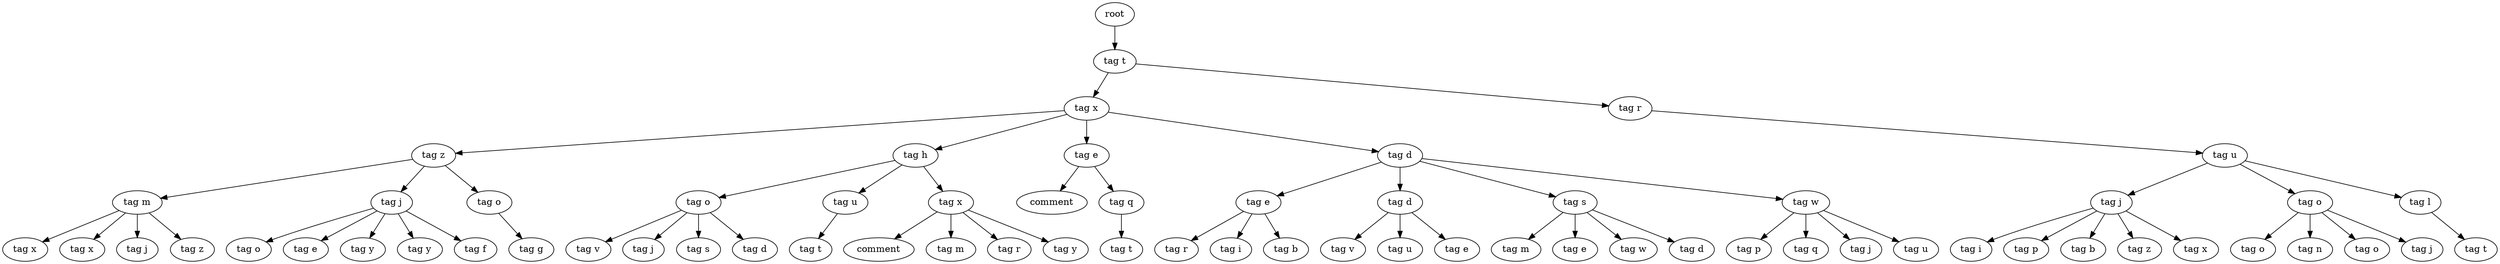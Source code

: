 digraph Tree{
0[label="root"];
0->00
00[label="tag t"];
00->000
000[label="tag x"];
000->0000
0000[label="tag z"];
0000->00000
00000[label="tag m"];
00000->000000
000000[label="tag x"];
00000->000001
000001[label="tag x"];
00000->000002
000002[label="tag j"];
00000->000003
000003[label="tag z"];
0000->00001
00001[label="tag j"];
00001->000010
000010[label="tag o"];
00001->000011
000011[label="tag e"];
00001->000012
000012[label="tag y"];
00001->000013
000013[label="tag y"];
00001->000014
000014[label="tag f"];
0000->00002
00002[label="tag o"];
00002->000020
000020[label="tag g"];
000->0001
0001[label="tag h"];
0001->00010
00010[label="tag o"];
00010->000100
000100[label="tag v"];
00010->000101
000101[label="tag j"];
00010->000102
000102[label="tag s"];
00010->000103
000103[label="tag d"];
0001->00011
00011[label="tag u"];
00011->000110
000110[label="tag t"];
0001->00012
00012[label="tag x"];
00012->000120
000120[label="comment"];
00012->000121
000121[label="tag m"];
00012->000122
000122[label="tag r"];
00012->000123
000123[label="tag y"];
000->0002
0002[label="tag e"];
0002->00020
00020[label="comment"];
0002->00021
00021[label="tag q"];
00021->000210
000210[label="tag t"];
000->0003
0003[label="tag d"];
0003->00030
00030[label="tag e"];
00030->000300
000300[label="tag r"];
00030->000301
000301[label="tag i"];
00030->000302
000302[label="tag b"];
0003->00031
00031[label="tag d"];
00031->000310
000310[label="tag v"];
00031->000311
000311[label="tag u"];
00031->000312
000312[label="tag e"];
0003->00032
00032[label="tag s"];
00032->000320
000320[label="tag m"];
00032->000321
000321[label="tag e"];
00032->000322
000322[label="tag w"];
00032->000323
000323[label="tag d"];
0003->00033
00033[label="tag w"];
00033->000330
000330[label="tag p"];
00033->000331
000331[label="tag q"];
00033->000332
000332[label="tag j"];
00033->000333
000333[label="tag u"];
00->001
001[label="tag r"];
001->0010
0010[label="tag u"];
0010->00100
00100[label="tag j"];
00100->001000
001000[label="tag i"];
00100->001001
001001[label="tag p"];
00100->001002
001002[label="tag b"];
00100->001003
001003[label="tag z"];
00100->001004
001004[label="tag x"];
0010->00101
00101[label="tag o"];
00101->001010
001010[label="tag o"];
00101->001011
001011[label="tag n"];
00101->001012
001012[label="tag o"];
00101->001013
001013[label="tag j"];
0010->00102
00102[label="tag l"];
00102->001020
001020[label="tag t"];
}
